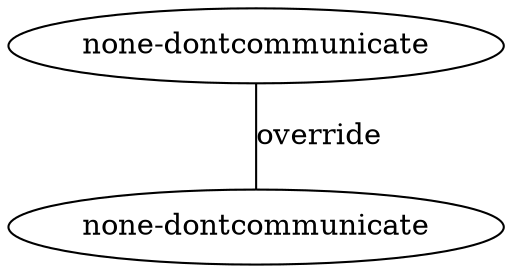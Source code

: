 digraph machine_tree {
edge [dir=none];
node0 [ label = "none-dontcommunicate" ];
node1 [ label = "none-dontcommunicate" ];
node0 -> node1 [label="override"];
}